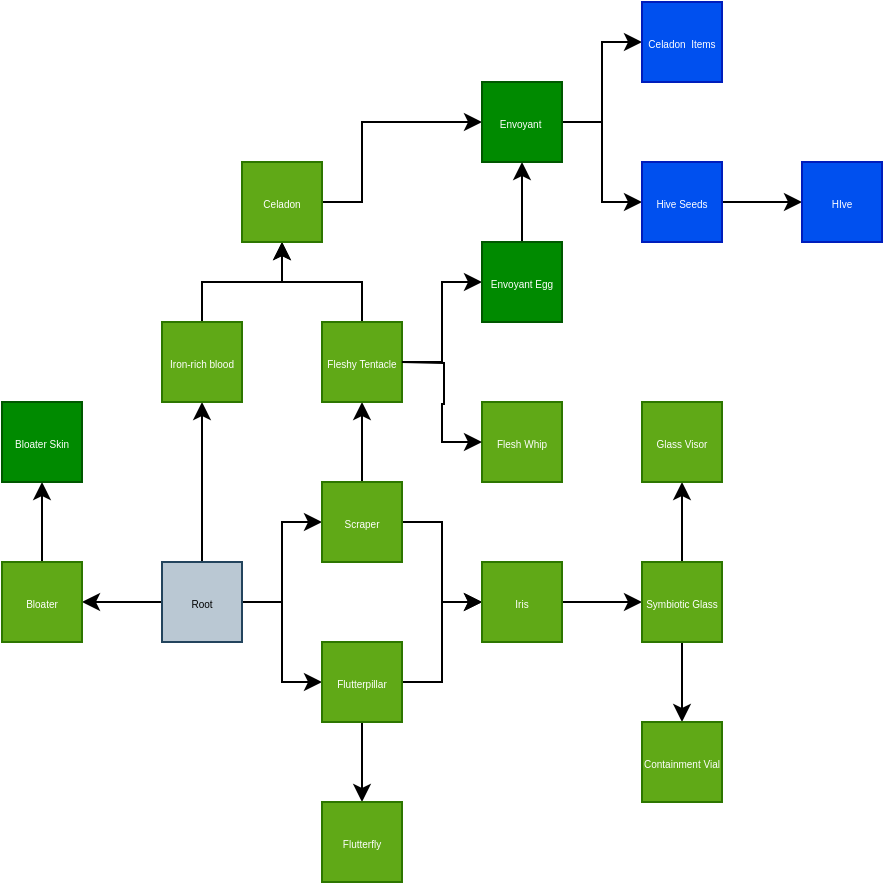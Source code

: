 <mxfile>
    <diagram id="VyMKmy9fbJkNHnWvZDM-" name="Page-1">
        <mxGraphModel dx="325" dy="1621" grid="1" gridSize="10" guides="1" tooltips="1" connect="1" arrows="1" fold="1" page="1" pageScale="1" pageWidth="827" pageHeight="1169" math="0" shadow="0">
            <root>
                <mxCell id="0"/>
                <mxCell id="1" parent="0"/>
                <mxCell id="qFfS1wxihUVJw3m_GyYS-9" style="edgeStyle=orthogonalEdgeStyle;rounded=0;orthogonalLoop=1;jettySize=auto;html=1;entryX=0;entryY=0.5;entryDx=0;entryDy=0;fontSize=5;" parent="1" source="qFfS1wxihUVJw3m_GyYS-1" target="qFfS1wxihUVJw3m_GyYS-2" edge="1">
                    <mxGeometry relative="1" as="geometry"/>
                </mxCell>
                <mxCell id="qFfS1wxihUVJw3m_GyYS-10" style="edgeStyle=orthogonalEdgeStyle;rounded=0;orthogonalLoop=1;jettySize=auto;html=1;entryX=0;entryY=0.5;entryDx=0;entryDy=0;fontSize=5;" parent="1" source="qFfS1wxihUVJw3m_GyYS-1" target="qFfS1wxihUVJw3m_GyYS-3" edge="1">
                    <mxGeometry relative="1" as="geometry"/>
                </mxCell>
                <mxCell id="qFfS1wxihUVJw3m_GyYS-16" value="" style="edgeStyle=orthogonalEdgeStyle;rounded=0;orthogonalLoop=1;jettySize=auto;html=1;fontSize=5;" parent="1" source="qFfS1wxihUVJw3m_GyYS-1" target="qFfS1wxihUVJw3m_GyYS-6" edge="1">
                    <mxGeometry relative="1" as="geometry"/>
                </mxCell>
                <mxCell id="6" value="" style="edgeStyle=none;html=1;" parent="1" source="qFfS1wxihUVJw3m_GyYS-1" target="5" edge="1">
                    <mxGeometry relative="1" as="geometry"/>
                </mxCell>
                <mxCell id="qFfS1wxihUVJw3m_GyYS-1" value="Root" style="rounded=0;whiteSpace=wrap;html=1;fontSize=5;fillColor=#bac8d3;strokeColor=#23445d;" parent="1" vertex="1">
                    <mxGeometry x="440" y="200" width="40" height="40" as="geometry"/>
                </mxCell>
                <mxCell id="qFfS1wxihUVJw3m_GyYS-11" style="edgeStyle=orthogonalEdgeStyle;rounded=0;orthogonalLoop=1;jettySize=auto;html=1;entryX=0;entryY=0.5;entryDx=0;entryDy=0;fontSize=5;" parent="1" source="qFfS1wxihUVJw3m_GyYS-2" target="qFfS1wxihUVJw3m_GyYS-5" edge="1">
                    <mxGeometry relative="1" as="geometry"/>
                </mxCell>
                <mxCell id="qFfS1wxihUVJw3m_GyYS-15" value="" style="edgeStyle=orthogonalEdgeStyle;rounded=0;orthogonalLoop=1;jettySize=auto;html=1;fontSize=5;" parent="1" source="qFfS1wxihUVJw3m_GyYS-2" target="qFfS1wxihUVJw3m_GyYS-7" edge="1">
                    <mxGeometry relative="1" as="geometry"/>
                </mxCell>
                <mxCell id="qFfS1wxihUVJw3m_GyYS-2" value="Scraper" style="rounded=0;whiteSpace=wrap;html=1;fontSize=5;fillColor=#60a917;fontColor=#ffffff;strokeColor=#2D7600;" parent="1" vertex="1">
                    <mxGeometry x="520" y="160" width="40" height="40" as="geometry"/>
                </mxCell>
                <mxCell id="qFfS1wxihUVJw3m_GyYS-12" style="edgeStyle=orthogonalEdgeStyle;rounded=0;orthogonalLoop=1;jettySize=auto;html=1;entryX=0;entryY=0.5;entryDx=0;entryDy=0;fontSize=5;" parent="1" source="qFfS1wxihUVJw3m_GyYS-3" target="qFfS1wxihUVJw3m_GyYS-5" edge="1">
                    <mxGeometry relative="1" as="geometry"/>
                </mxCell>
                <mxCell id="qFfS1wxihUVJw3m_GyYS-14" value="" style="edgeStyle=orthogonalEdgeStyle;rounded=0;orthogonalLoop=1;jettySize=auto;html=1;fontSize=5;" parent="1" source="qFfS1wxihUVJw3m_GyYS-3" target="qFfS1wxihUVJw3m_GyYS-4" edge="1">
                    <mxGeometry relative="1" as="geometry"/>
                </mxCell>
                <mxCell id="qFfS1wxihUVJw3m_GyYS-3" value="Flutterpillar" style="rounded=0;whiteSpace=wrap;html=1;fontSize=5;fillColor=#60a917;fontColor=#ffffff;strokeColor=#2D7600;" parent="1" vertex="1">
                    <mxGeometry x="520" y="240" width="40" height="40" as="geometry"/>
                </mxCell>
                <mxCell id="qFfS1wxihUVJw3m_GyYS-4" value="Flutterfly" style="rounded=0;whiteSpace=wrap;html=1;fontSize=5;fillColor=#60a917;fontColor=#ffffff;strokeColor=#2D7600;" parent="1" vertex="1">
                    <mxGeometry x="520" y="320" width="40" height="40" as="geometry"/>
                </mxCell>
                <mxCell id="qFfS1wxihUVJw3m_GyYS-13" style="edgeStyle=orthogonalEdgeStyle;rounded=0;orthogonalLoop=1;jettySize=auto;html=1;entryX=0;entryY=0.5;entryDx=0;entryDy=0;fontSize=5;" parent="1" source="qFfS1wxihUVJw3m_GyYS-5" target="qFfS1wxihUVJw3m_GyYS-8" edge="1">
                    <mxGeometry relative="1" as="geometry"/>
                </mxCell>
                <mxCell id="qFfS1wxihUVJw3m_GyYS-5" value="Iris" style="rounded=0;whiteSpace=wrap;html=1;fontSize=5;fillColor=#60a917;fontColor=#ffffff;strokeColor=#2D7600;" parent="1" vertex="1">
                    <mxGeometry x="600" y="200" width="40" height="40" as="geometry"/>
                </mxCell>
                <mxCell id="qFfS1wxihUVJw3m_GyYS-18" style="edgeStyle=orthogonalEdgeStyle;rounded=0;orthogonalLoop=1;jettySize=auto;html=1;entryX=0.5;entryY=1;entryDx=0;entryDy=0;fontSize=5;" parent="1" source="qFfS1wxihUVJw3m_GyYS-6" target="qFfS1wxihUVJw3m_GyYS-17" edge="1">
                    <mxGeometry relative="1" as="geometry"/>
                </mxCell>
                <mxCell id="qFfS1wxihUVJw3m_GyYS-6" value="Iron-rich blood" style="rounded=0;whiteSpace=wrap;html=1;fontSize=5;fillColor=#60a917;fontColor=#ffffff;strokeColor=#2D7600;" parent="1" vertex="1">
                    <mxGeometry x="440" y="80" width="40" height="40" as="geometry"/>
                </mxCell>
                <mxCell id="qFfS1wxihUVJw3m_GyYS-19" style="edgeStyle=orthogonalEdgeStyle;rounded=0;orthogonalLoop=1;jettySize=auto;html=1;entryX=0.5;entryY=1;entryDx=0;entryDy=0;fontSize=5;" parent="1" source="qFfS1wxihUVJw3m_GyYS-7" target="qFfS1wxihUVJw3m_GyYS-17" edge="1">
                    <mxGeometry relative="1" as="geometry"/>
                </mxCell>
                <mxCell id="qFfS1wxihUVJw3m_GyYS-21" value="" style="edgeStyle=orthogonalEdgeStyle;rounded=0;orthogonalLoop=1;jettySize=auto;html=1;fontSize=5;" parent="1" source="qFfS1wxihUVJw3m_GyYS-7" target="qFfS1wxihUVJw3m_GyYS-20" edge="1">
                    <mxGeometry relative="1" as="geometry"/>
                </mxCell>
                <mxCell id="qFfS1wxihUVJw3m_GyYS-7" value="Fleshy Tentacle" style="rounded=0;whiteSpace=wrap;html=1;fontSize=5;fillColor=#60a917;fontColor=#ffffff;strokeColor=#2D7600;" parent="1" vertex="1">
                    <mxGeometry x="520" y="80" width="40" height="40" as="geometry"/>
                </mxCell>
                <mxCell id="qFfS1wxihUVJw3m_GyYS-25" value="" style="edgeStyle=orthogonalEdgeStyle;rounded=0;orthogonalLoop=1;jettySize=auto;html=1;fontSize=5;" parent="1" source="qFfS1wxihUVJw3m_GyYS-8" target="qFfS1wxihUVJw3m_GyYS-24" edge="1">
                    <mxGeometry relative="1" as="geometry"/>
                </mxCell>
                <mxCell id="qFfS1wxihUVJw3m_GyYS-27" value="" style="edgeStyle=orthogonalEdgeStyle;rounded=0;orthogonalLoop=1;jettySize=auto;html=1;fontSize=5;" parent="1" source="qFfS1wxihUVJw3m_GyYS-8" target="qFfS1wxihUVJw3m_GyYS-26" edge="1">
                    <mxGeometry relative="1" as="geometry"/>
                </mxCell>
                <mxCell id="qFfS1wxihUVJw3m_GyYS-8" value="Symbiotic Glass" style="rounded=0;whiteSpace=wrap;html=1;fontSize=5;fillColor=#60a917;fontColor=#ffffff;strokeColor=#2D7600;" parent="1" vertex="1">
                    <mxGeometry x="680" y="200" width="40" height="40" as="geometry"/>
                </mxCell>
                <mxCell id="qFfS1wxihUVJw3m_GyYS-30" style="edgeStyle=orthogonalEdgeStyle;rounded=0;orthogonalLoop=1;jettySize=auto;html=1;entryX=0;entryY=0.5;entryDx=0;entryDy=0;fontSize=5;" parent="1" source="qFfS1wxihUVJw3m_GyYS-17" target="qFfS1wxihUVJw3m_GyYS-22" edge="1">
                    <mxGeometry relative="1" as="geometry">
                        <Array as="points">
                            <mxPoint x="540" y="20"/>
                            <mxPoint x="540" y="-20"/>
                        </Array>
                    </mxGeometry>
                </mxCell>
                <mxCell id="qFfS1wxihUVJw3m_GyYS-17" value="Celadon" style="rounded=0;whiteSpace=wrap;html=1;fontSize=5;fillColor=#60a917;fontColor=#ffffff;strokeColor=#2D7600;" parent="1" vertex="1">
                    <mxGeometry x="480" width="40" height="40" as="geometry"/>
                </mxCell>
                <mxCell id="qFfS1wxihUVJw3m_GyYS-23" value="" style="edgeStyle=orthogonalEdgeStyle;rounded=0;orthogonalLoop=1;jettySize=auto;html=1;fontSize=5;" parent="1" source="qFfS1wxihUVJw3m_GyYS-20" target="qFfS1wxihUVJw3m_GyYS-22" edge="1">
                    <mxGeometry relative="1" as="geometry"/>
                </mxCell>
                <mxCell id="qFfS1wxihUVJw3m_GyYS-20" value="Envoyant Egg" style="rounded=0;whiteSpace=wrap;html=1;fontSize=5;fillColor=#008a00;fontColor=#ffffff;strokeColor=#005700;" parent="1" vertex="1">
                    <mxGeometry x="600" y="40" width="40" height="40" as="geometry"/>
                </mxCell>
                <mxCell id="qFfS1wxihUVJw3m_GyYS-29" value="" style="edgeStyle=orthogonalEdgeStyle;rounded=0;orthogonalLoop=1;jettySize=auto;html=1;fontSize=5;" parent="1" source="qFfS1wxihUVJw3m_GyYS-22" target="qFfS1wxihUVJw3m_GyYS-28" edge="1">
                    <mxGeometry relative="1" as="geometry"/>
                </mxCell>
                <mxCell id="qFfS1wxihUVJw3m_GyYS-32" style="edgeStyle=orthogonalEdgeStyle;rounded=0;orthogonalLoop=1;jettySize=auto;html=1;entryX=0;entryY=0.5;entryDx=0;entryDy=0;fontSize=5;" parent="1" source="qFfS1wxihUVJw3m_GyYS-22" target="qFfS1wxihUVJw3m_GyYS-31" edge="1">
                    <mxGeometry relative="1" as="geometry"/>
                </mxCell>
                <mxCell id="qFfS1wxihUVJw3m_GyYS-22" value="Envoyant&amp;nbsp;" style="rounded=0;whiteSpace=wrap;html=1;fontSize=5;fillColor=#008a00;fontColor=#ffffff;strokeColor=#005700;" parent="1" vertex="1">
                    <mxGeometry x="600" y="-40" width="40" height="40" as="geometry"/>
                </mxCell>
                <mxCell id="qFfS1wxihUVJw3m_GyYS-24" value="Containment Vial" style="rounded=0;whiteSpace=wrap;html=1;fontSize=5;fillColor=#60a917;fontColor=#ffffff;strokeColor=#2D7600;" parent="1" vertex="1">
                    <mxGeometry x="680" y="280" width="40" height="40" as="geometry"/>
                </mxCell>
                <mxCell id="qFfS1wxihUVJw3m_GyYS-26" value="Glass Visor" style="rounded=0;whiteSpace=wrap;html=1;fontSize=5;fillColor=#60a917;fontColor=#ffffff;strokeColor=#2D7600;" parent="1" vertex="1">
                    <mxGeometry x="680" y="120" width="40" height="40" as="geometry"/>
                </mxCell>
                <mxCell id="10" value="" style="edgeStyle=none;html=1;" parent="1" source="qFfS1wxihUVJw3m_GyYS-28" target="9" edge="1">
                    <mxGeometry relative="1" as="geometry"/>
                </mxCell>
                <mxCell id="qFfS1wxihUVJw3m_GyYS-28" value="Hive Seeds" style="rounded=0;whiteSpace=wrap;html=1;fontSize=5;fillColor=#0050ef;fontColor=#ffffff;strokeColor=#001DBC;" parent="1" vertex="1">
                    <mxGeometry x="680" width="40" height="40" as="geometry"/>
                </mxCell>
                <mxCell id="qFfS1wxihUVJw3m_GyYS-31" value="Celadon&amp;nbsp; Items" style="rounded=0;whiteSpace=wrap;html=1;fontSize=5;fillColor=#0050ef;fontColor=#ffffff;strokeColor=#001DBC;" parent="1" vertex="1">
                    <mxGeometry x="680" y="-80" width="40" height="40" as="geometry"/>
                </mxCell>
                <mxCell id="2" value="Flesh Whip" style="rounded=0;whiteSpace=wrap;html=1;fontSize=5;fillColor=#60a917;fontColor=#ffffff;strokeColor=#2D7600;" parent="1" vertex="1">
                    <mxGeometry x="600" y="120" width="40" height="40" as="geometry"/>
                </mxCell>
                <mxCell id="4" value="" style="edgeStyle=orthogonalEdgeStyle;rounded=0;orthogonalLoop=1;jettySize=auto;html=1;fontSize=5;entryX=0;entryY=0.5;entryDx=0;entryDy=0;" parent="1" target="2" edge="1">
                    <mxGeometry relative="1" as="geometry">
                        <mxPoint x="560" y="100" as="sourcePoint"/>
                        <mxPoint x="610" y="70.034" as="targetPoint"/>
                    </mxGeometry>
                </mxCell>
                <mxCell id="8" value="" style="edgeStyle=none;html=1;" parent="1" source="5" target="7" edge="1">
                    <mxGeometry relative="1" as="geometry"/>
                </mxCell>
                <mxCell id="5" value="Bloater" style="rounded=0;whiteSpace=wrap;html=1;fontSize=5;fillColor=#60a917;fontColor=#ffffff;strokeColor=#2D7600;" parent="1" vertex="1">
                    <mxGeometry x="360" y="200" width="40" height="40" as="geometry"/>
                </mxCell>
                <mxCell id="7" value="Bloater Skin" style="rounded=0;whiteSpace=wrap;html=1;fontSize=5;fillColor=#008a00;fontColor=#ffffff;strokeColor=#005700;" parent="1" vertex="1">
                    <mxGeometry x="360" y="120" width="40" height="40" as="geometry"/>
                </mxCell>
                <mxCell id="9" value="HIve" style="rounded=0;whiteSpace=wrap;html=1;fontSize=5;fillColor=#0050ef;fontColor=#ffffff;strokeColor=#001DBC;" parent="1" vertex="1">
                    <mxGeometry x="760" width="40" height="40" as="geometry"/>
                </mxCell>
            </root>
        </mxGraphModel>
    </diagram>
</mxfile>